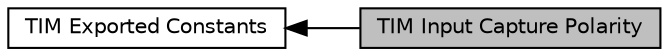 digraph "TIM Input Capture Polarity"
{
  edge [fontname="Helvetica",fontsize="10",labelfontname="Helvetica",labelfontsize="10"];
  node [fontname="Helvetica",fontsize="10",shape=box];
  rankdir=LR;
  Node1 [label="TIM Input Capture Polarity",height=0.2,width=0.4,color="black", fillcolor="grey75", style="filled", fontcolor="black",tooltip=" "];
  Node2 [label="TIM Exported Constants",height=0.2,width=0.4,color="black", fillcolor="white", style="filled",URL="$group___t_i_m___exported___constants.html",tooltip=" "];
  Node2->Node1 [shape=plaintext, dir="back", style="solid"];
}
